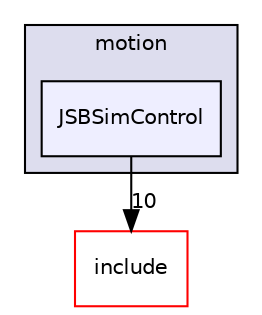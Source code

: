 digraph "/root/scrimmage/scrimmage/src/plugins/motion/JSBSimControl" {
  compound=true
  node [ fontsize="10", fontname="Helvetica"];
  edge [ labelfontsize="10", labelfontname="Helvetica"];
  subgraph clusterdir_5f8427e50c3373d6d1a638fa0a1c8683 {
    graph [ bgcolor="#ddddee", pencolor="black", label="motion" fontname="Helvetica", fontsize="10", URL="dir_5f8427e50c3373d6d1a638fa0a1c8683.html"]
  dir_cdecd4250763778a3e00dde769955eb2 [shape=box, label="JSBSimControl", style="filled", fillcolor="#eeeeff", pencolor="black", URL="dir_cdecd4250763778a3e00dde769955eb2.html"];
  }
  dir_d44c64559bbebec7f509842c48db8b23 [shape=box label="include" fillcolor="white" style="filled" color="red" URL="dir_d44c64559bbebec7f509842c48db8b23.html"];
  dir_cdecd4250763778a3e00dde769955eb2->dir_d44c64559bbebec7f509842c48db8b23 [headlabel="10", labeldistance=1.5 headhref="dir_000250_000004.html"];
}
